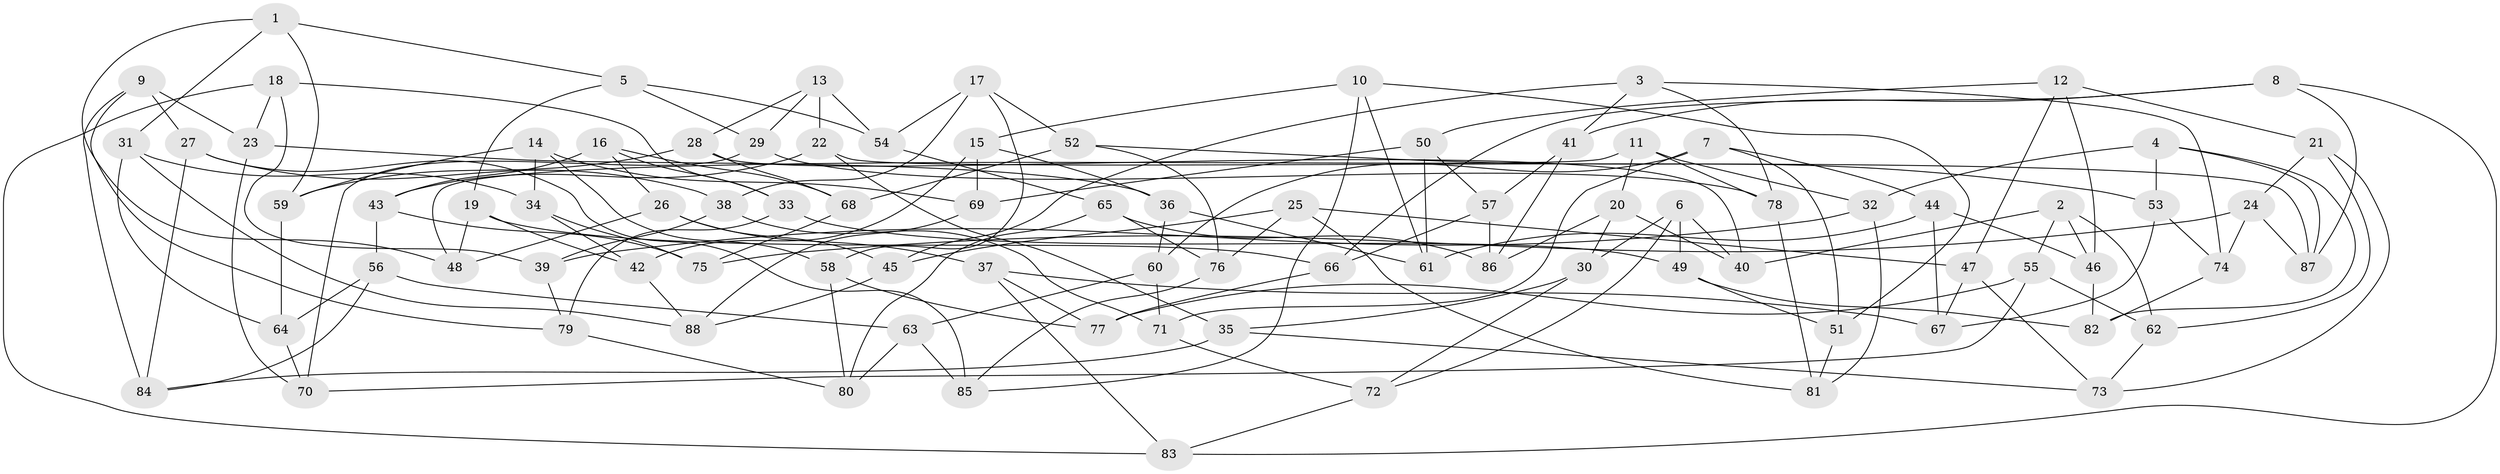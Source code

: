 // coarse degree distribution, {5: 0.07547169811320754, 6: 0.5849056603773585, 4: 0.33962264150943394}
// Generated by graph-tools (version 1.1) at 2025/52/02/27/25 19:52:34]
// undirected, 88 vertices, 176 edges
graph export_dot {
graph [start="1"]
  node [color=gray90,style=filled];
  1;
  2;
  3;
  4;
  5;
  6;
  7;
  8;
  9;
  10;
  11;
  12;
  13;
  14;
  15;
  16;
  17;
  18;
  19;
  20;
  21;
  22;
  23;
  24;
  25;
  26;
  27;
  28;
  29;
  30;
  31;
  32;
  33;
  34;
  35;
  36;
  37;
  38;
  39;
  40;
  41;
  42;
  43;
  44;
  45;
  46;
  47;
  48;
  49;
  50;
  51;
  52;
  53;
  54;
  55;
  56;
  57;
  58;
  59;
  60;
  61;
  62;
  63;
  64;
  65;
  66;
  67;
  68;
  69;
  70;
  71;
  72;
  73;
  74;
  75;
  76;
  77;
  78;
  79;
  80;
  81;
  82;
  83;
  84;
  85;
  86;
  87;
  88;
  1 -- 59;
  1 -- 5;
  1 -- 48;
  1 -- 31;
  2 -- 55;
  2 -- 46;
  2 -- 40;
  2 -- 62;
  3 -- 45;
  3 -- 78;
  3 -- 41;
  3 -- 74;
  4 -- 87;
  4 -- 32;
  4 -- 53;
  4 -- 82;
  5 -- 19;
  5 -- 54;
  5 -- 29;
  6 -- 72;
  6 -- 40;
  6 -- 30;
  6 -- 49;
  7 -- 44;
  7 -- 51;
  7 -- 60;
  7 -- 71;
  8 -- 87;
  8 -- 41;
  8 -- 83;
  8 -- 66;
  9 -- 84;
  9 -- 79;
  9 -- 23;
  9 -- 27;
  10 -- 85;
  10 -- 15;
  10 -- 61;
  10 -- 51;
  11 -- 48;
  11 -- 20;
  11 -- 78;
  11 -- 32;
  12 -- 21;
  12 -- 47;
  12 -- 46;
  12 -- 50;
  13 -- 22;
  13 -- 29;
  13 -- 54;
  13 -- 28;
  14 -- 69;
  14 -- 59;
  14 -- 34;
  14 -- 58;
  15 -- 42;
  15 -- 36;
  15 -- 69;
  16 -- 33;
  16 -- 68;
  16 -- 43;
  16 -- 26;
  17 -- 52;
  17 -- 58;
  17 -- 54;
  17 -- 38;
  18 -- 83;
  18 -- 39;
  18 -- 33;
  18 -- 23;
  19 -- 42;
  19 -- 48;
  19 -- 66;
  20 -- 30;
  20 -- 40;
  20 -- 86;
  21 -- 62;
  21 -- 24;
  21 -- 73;
  22 -- 35;
  22 -- 87;
  22 -- 43;
  23 -- 70;
  23 -- 36;
  24 -- 87;
  24 -- 75;
  24 -- 74;
  25 -- 76;
  25 -- 45;
  25 -- 81;
  25 -- 47;
  26 -- 48;
  26 -- 45;
  26 -- 37;
  27 -- 38;
  27 -- 84;
  27 -- 85;
  28 -- 40;
  28 -- 68;
  28 -- 59;
  29 -- 70;
  29 -- 78;
  30 -- 72;
  30 -- 35;
  31 -- 64;
  31 -- 34;
  31 -- 88;
  32 -- 81;
  32 -- 39;
  33 -- 49;
  33 -- 79;
  34 -- 42;
  34 -- 75;
  35 -- 84;
  35 -- 73;
  36 -- 60;
  36 -- 61;
  37 -- 67;
  37 -- 83;
  37 -- 77;
  38 -- 71;
  38 -- 39;
  39 -- 79;
  41 -- 86;
  41 -- 57;
  42 -- 88;
  43 -- 75;
  43 -- 56;
  44 -- 67;
  44 -- 46;
  44 -- 61;
  45 -- 88;
  46 -- 82;
  47 -- 73;
  47 -- 67;
  49 -- 82;
  49 -- 51;
  50 -- 57;
  50 -- 61;
  50 -- 69;
  51 -- 81;
  52 -- 53;
  52 -- 68;
  52 -- 76;
  53 -- 67;
  53 -- 74;
  54 -- 65;
  55 -- 77;
  55 -- 62;
  55 -- 70;
  56 -- 64;
  56 -- 84;
  56 -- 63;
  57 -- 86;
  57 -- 66;
  58 -- 77;
  58 -- 80;
  59 -- 64;
  60 -- 71;
  60 -- 63;
  62 -- 73;
  63 -- 80;
  63 -- 85;
  64 -- 70;
  65 -- 76;
  65 -- 80;
  65 -- 86;
  66 -- 77;
  68 -- 75;
  69 -- 88;
  71 -- 72;
  72 -- 83;
  74 -- 82;
  76 -- 85;
  78 -- 81;
  79 -- 80;
}
